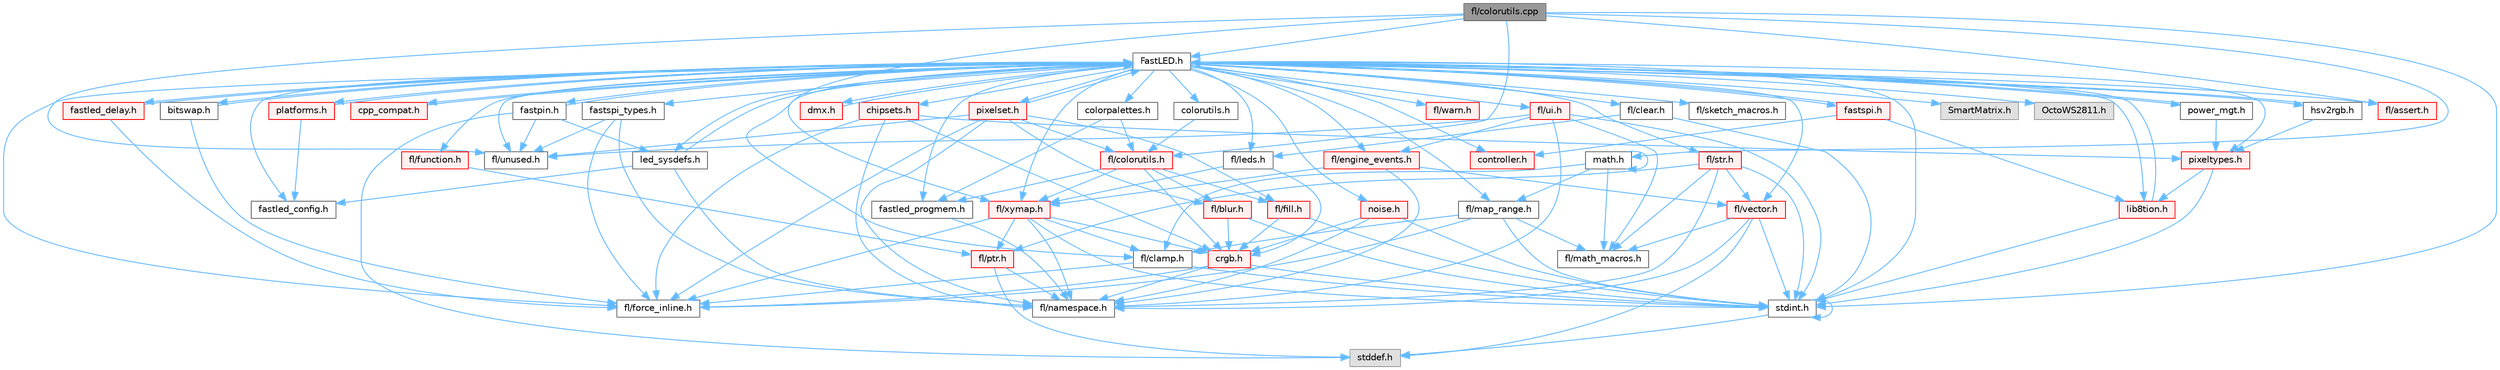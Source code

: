 digraph "fl/colorutils.cpp"
{
 // INTERACTIVE_SVG=YES
 // LATEX_PDF_SIZE
  bgcolor="transparent";
  edge [fontname=Helvetica,fontsize=10,labelfontname=Helvetica,labelfontsize=10];
  node [fontname=Helvetica,fontsize=10,shape=box,height=0.2,width=0.4];
  Node1 [id="Node000001",label="fl/colorutils.cpp",height=0.2,width=0.4,color="gray40", fillcolor="grey60", style="filled", fontcolor="black",tooltip="Misc utility functions for palettes, blending, and more."];
  Node1 -> Node2 [id="edge1_Node000001_Node000002",color="steelblue1",style="solid",tooltip=" "];
  Node2 [id="Node000002",label="math.h",height=0.2,width=0.4,color="grey40", fillcolor="white", style="filled",URL="$df/db1/math_8h.html",tooltip=" "];
  Node2 -> Node3 [id="edge2_Node000002_Node000003",color="steelblue1",style="solid",tooltip=" "];
  Node3 [id="Node000003",label="fl/clamp.h",height=0.2,width=0.4,color="grey40", fillcolor="white", style="filled",URL="$d6/dd3/clamp_8h.html",tooltip=" "];
  Node3 -> Node4 [id="edge3_Node000003_Node000004",color="steelblue1",style="solid",tooltip=" "];
  Node4 [id="Node000004",label="stdint.h",height=0.2,width=0.4,color="grey40", fillcolor="white", style="filled",URL="$df/dd8/stdint_8h.html",tooltip=" "];
  Node4 -> Node5 [id="edge4_Node000004_Node000005",color="steelblue1",style="solid",tooltip=" "];
  Node5 [id="Node000005",label="stddef.h",height=0.2,width=0.4,color="grey60", fillcolor="#E0E0E0", style="filled",tooltip=" "];
  Node4 -> Node4 [id="edge5_Node000004_Node000004",color="steelblue1",style="solid",tooltip=" "];
  Node3 -> Node6 [id="edge6_Node000003_Node000006",color="steelblue1",style="solid",tooltip=" "];
  Node6 [id="Node000006",label="fl/force_inline.h",height=0.2,width=0.4,color="grey40", fillcolor="white", style="filled",URL="$d4/d64/force__inline_8h.html",tooltip=" "];
  Node2 -> Node7 [id="edge7_Node000002_Node000007",color="steelblue1",style="solid",tooltip=" "];
  Node7 [id="Node000007",label="fl/map_range.h",height=0.2,width=0.4,color="grey40", fillcolor="white", style="filled",URL="$d1/d47/map__range_8h.html",tooltip=" "];
  Node7 -> Node4 [id="edge8_Node000007_Node000004",color="steelblue1",style="solid",tooltip=" "];
  Node7 -> Node3 [id="edge9_Node000007_Node000003",color="steelblue1",style="solid",tooltip=" "];
  Node7 -> Node6 [id="edge10_Node000007_Node000006",color="steelblue1",style="solid",tooltip=" "];
  Node7 -> Node8 [id="edge11_Node000007_Node000008",color="steelblue1",style="solid",tooltip=" "];
  Node8 [id="Node000008",label="fl/math_macros.h",height=0.2,width=0.4,color="grey40", fillcolor="white", style="filled",URL="$d8/db8/math__macros_8h.html",tooltip=" "];
  Node2 -> Node8 [id="edge12_Node000002_Node000008",color="steelblue1",style="solid",tooltip=" "];
  Node2 -> Node2 [id="edge13_Node000002_Node000002",color="steelblue1",style="solid",tooltip=" "];
  Node1 -> Node4 [id="edge14_Node000001_Node000004",color="steelblue1",style="solid",tooltip=" "];
  Node1 -> Node9 [id="edge15_Node000001_Node000009",color="steelblue1",style="solid",tooltip=" "];
  Node9 [id="Node000009",label="FastLED.h",height=0.2,width=0.4,color="grey40", fillcolor="white", style="filled",URL="$db/d97/_fast_l_e_d_8h.html",tooltip="central include file for FastLED, defines the CFastLED class/object"];
  Node9 -> Node4 [id="edge16_Node000009_Node000004",color="steelblue1",style="solid",tooltip=" "];
  Node9 -> Node10 [id="edge17_Node000009_Node000010",color="steelblue1",style="solid",tooltip=" "];
  Node10 [id="Node000010",label="SmartMatrix.h",height=0.2,width=0.4,color="grey60", fillcolor="#E0E0E0", style="filled",tooltip=" "];
  Node9 -> Node11 [id="edge18_Node000009_Node000011",color="steelblue1",style="solid",tooltip=" "];
  Node11 [id="Node000011",label="OctoWS2811.h",height=0.2,width=0.4,color="grey60", fillcolor="#E0E0E0", style="filled",tooltip=" "];
  Node9 -> Node6 [id="edge19_Node000009_Node000006",color="steelblue1",style="solid",tooltip=" "];
  Node9 -> Node12 [id="edge20_Node000009_Node000012",color="steelblue1",style="solid",tooltip=" "];
  Node12 [id="Node000012",label="cpp_compat.h",height=0.2,width=0.4,color="red", fillcolor="#FFF0F0", style="filled",URL="$d9/d13/cpp__compat_8h.html",tooltip="Compatibility functions based on C++ version."];
  Node12 -> Node9 [id="edge21_Node000012_Node000009",color="steelblue1",style="solid",tooltip=" "];
  Node9 -> Node14 [id="edge22_Node000009_Node000014",color="steelblue1",style="solid",tooltip=" "];
  Node14 [id="Node000014",label="fastled_config.h",height=0.2,width=0.4,color="grey40", fillcolor="white", style="filled",URL="$d5/d11/fastled__config_8h.html",tooltip="Contains definitions that can be used to configure FastLED at compile time."];
  Node9 -> Node15 [id="edge23_Node000009_Node000015",color="steelblue1",style="solid",tooltip=" "];
  Node15 [id="Node000015",label="led_sysdefs.h",height=0.2,width=0.4,color="grey40", fillcolor="white", style="filled",URL="$d9/d3e/led__sysdefs_8h.html",tooltip="Determines which platform system definitions to include."];
  Node15 -> Node9 [id="edge24_Node000015_Node000009",color="steelblue1",style="solid",tooltip=" "];
  Node15 -> Node14 [id="edge25_Node000015_Node000014",color="steelblue1",style="solid",tooltip=" "];
  Node15 -> Node16 [id="edge26_Node000015_Node000016",color="steelblue1",style="solid",tooltip=" "];
  Node16 [id="Node000016",label="fl/namespace.h",height=0.2,width=0.4,color="grey40", fillcolor="white", style="filled",URL="$df/d2a/namespace_8h.html",tooltip="Implements the FastLED namespace macros."];
  Node9 -> Node17 [id="edge27_Node000009_Node000017",color="steelblue1",style="solid",tooltip=" "];
  Node17 [id="Node000017",label="fastled_delay.h",height=0.2,width=0.4,color="red", fillcolor="#FFF0F0", style="filled",URL="$d0/da8/fastled__delay_8h.html",tooltip="Utility functions and classes for managing delay cycles."];
  Node17 -> Node9 [id="edge28_Node000017_Node000009",color="steelblue1",style="solid",tooltip=" "];
  Node17 -> Node6 [id="edge29_Node000017_Node000006",color="steelblue1",style="solid",tooltip=" "];
  Node9 -> Node19 [id="edge30_Node000009_Node000019",color="steelblue1",style="solid",tooltip=" "];
  Node19 [id="Node000019",label="bitswap.h",height=0.2,width=0.4,color="grey40", fillcolor="white", style="filled",URL="$de/ded/bitswap_8h.html",tooltip="Functions for doing a rotation of bits/bytes used by parallel output."];
  Node19 -> Node9 [id="edge31_Node000019_Node000009",color="steelblue1",style="solid",tooltip=" "];
  Node19 -> Node6 [id="edge32_Node000019_Node000006",color="steelblue1",style="solid",tooltip=" "];
  Node9 -> Node20 [id="edge33_Node000009_Node000020",color="steelblue1",style="solid",tooltip=" "];
  Node20 [id="Node000020",label="controller.h",height=0.2,width=0.4,color="red", fillcolor="#FFF0F0", style="filled",URL="$d2/dd9/controller_8h.html",tooltip="deprecated: base definitions used by led controllers for writing out led data"];
  Node9 -> Node70 [id="edge34_Node000009_Node000070",color="steelblue1",style="solid",tooltip=" "];
  Node70 [id="Node000070",label="fastpin.h",height=0.2,width=0.4,color="grey40", fillcolor="white", style="filled",URL="$db/d65/fastpin_8h.html",tooltip="Class base definitions for defining fast pin access."];
  Node70 -> Node9 [id="edge35_Node000070_Node000009",color="steelblue1",style="solid",tooltip=" "];
  Node70 -> Node15 [id="edge36_Node000070_Node000015",color="steelblue1",style="solid",tooltip=" "];
  Node70 -> Node5 [id="edge37_Node000070_Node000005",color="steelblue1",style="solid",tooltip=" "];
  Node70 -> Node37 [id="edge38_Node000070_Node000037",color="steelblue1",style="solid",tooltip=" "];
  Node37 [id="Node000037",label="fl/unused.h",height=0.2,width=0.4,color="grey40", fillcolor="white", style="filled",URL="$d8/d4b/unused_8h.html",tooltip=" "];
  Node9 -> Node71 [id="edge39_Node000009_Node000071",color="steelblue1",style="solid",tooltip=" "];
  Node71 [id="Node000071",label="fastspi_types.h",height=0.2,width=0.4,color="grey40", fillcolor="white", style="filled",URL="$d2/ddb/fastspi__types_8h.html",tooltip="Data types and constants used by SPI interfaces."];
  Node71 -> Node6 [id="edge40_Node000071_Node000006",color="steelblue1",style="solid",tooltip=" "];
  Node71 -> Node16 [id="edge41_Node000071_Node000016",color="steelblue1",style="solid",tooltip=" "];
  Node71 -> Node37 [id="edge42_Node000071_Node000037",color="steelblue1",style="solid",tooltip=" "];
  Node9 -> Node72 [id="edge43_Node000009_Node000072",color="steelblue1",style="solid",tooltip=" "];
  Node72 [id="Node000072",label="dmx.h",height=0.2,width=0.4,color="red", fillcolor="#FFF0F0", style="filled",URL="$d3/de1/dmx_8h.html",tooltip="Defines the DMX512-based LED controllers."];
  Node72 -> Node9 [id="edge44_Node000072_Node000009",color="steelblue1",style="solid",tooltip=" "];
  Node9 -> Node75 [id="edge45_Node000009_Node000075",color="steelblue1",style="solid",tooltip=" "];
  Node75 [id="Node000075",label="platforms.h",height=0.2,width=0.4,color="red", fillcolor="#FFF0F0", style="filled",URL="$da/dc9/platforms_8h.html",tooltip="Determines which platforms headers to include."];
  Node75 -> Node9 [id="edge46_Node000075_Node000009",color="steelblue1",style="solid",tooltip=" "];
  Node75 -> Node14 [id="edge47_Node000075_Node000014",color="steelblue1",style="solid",tooltip=" "];
  Node9 -> Node77 [id="edge48_Node000009_Node000077",color="steelblue1",style="solid",tooltip=" "];
  Node77 [id="Node000077",label="fastled_progmem.h",height=0.2,width=0.4,color="grey40", fillcolor="white", style="filled",URL="$df/dab/fastled__progmem_8h.html",tooltip="Wrapper definitions to allow seamless use of PROGMEM in environments that have it."];
  Node77 -> Node16 [id="edge49_Node000077_Node000016",color="steelblue1",style="solid",tooltip=" "];
  Node9 -> Node23 [id="edge50_Node000009_Node000023",color="steelblue1",style="solid",tooltip=" "];
  Node23 [id="Node000023",label="lib8tion.h",height=0.2,width=0.4,color="red", fillcolor="#FFF0F0", style="filled",URL="$df/da5/lib8tion_8h.html",tooltip="Fast, efficient 8-bit math functions specifically designed for high-performance LED programming."];
  Node23 -> Node9 [id="edge51_Node000023_Node000009",color="steelblue1",style="solid",tooltip=" "];
  Node23 -> Node4 [id="edge52_Node000023_Node000004",color="steelblue1",style="solid",tooltip=" "];
  Node9 -> Node22 [id="edge53_Node000009_Node000022",color="steelblue1",style="solid",tooltip=" "];
  Node22 [id="Node000022",label="pixeltypes.h",height=0.2,width=0.4,color="red", fillcolor="#FFF0F0", style="filled",URL="$d2/dba/pixeltypes_8h.html",tooltip="Includes defintions for RGB and HSV pixels."];
  Node22 -> Node4 [id="edge54_Node000022_Node000004",color="steelblue1",style="solid",tooltip=" "];
  Node22 -> Node23 [id="edge55_Node000022_Node000023",color="steelblue1",style="solid",tooltip=" "];
  Node9 -> Node78 [id="edge56_Node000009_Node000078",color="steelblue1",style="solid",tooltip=" "];
  Node78 [id="Node000078",label="hsv2rgb.h",height=0.2,width=0.4,color="grey40", fillcolor="white", style="filled",URL="$de/d9a/hsv2rgb_8h.html",tooltip="Functions to convert from the HSV colorspace to the RGB colorspace."];
  Node78 -> Node9 [id="edge57_Node000078_Node000009",color="steelblue1",style="solid",tooltip=" "];
  Node78 -> Node22 [id="edge58_Node000078_Node000022",color="steelblue1",style="solid",tooltip=" "];
  Node9 -> Node79 [id="edge59_Node000009_Node000079",color="steelblue1",style="solid",tooltip=" "];
  Node79 [id="Node000079",label="colorutils.h",height=0.2,width=0.4,color="grey40", fillcolor="white", style="filled",URL="$d1/dfb/colorutils_8h.html",tooltip=" "];
  Node79 -> Node80 [id="edge60_Node000079_Node000080",color="steelblue1",style="solid",tooltip=" "];
  Node80 [id="Node000080",label="fl/colorutils.h",height=0.2,width=0.4,color="red", fillcolor="#FFF0F0", style="filled",URL="$d7/df9/fl_2colorutils_8h.html",tooltip="Utility functions for color fill, palettes, blending, and more."];
  Node80 -> Node45 [id="edge61_Node000080_Node000045",color="steelblue1",style="solid",tooltip=" "];
  Node45 [id="Node000045",label="crgb.h",height=0.2,width=0.4,color="red", fillcolor="#FFF0F0", style="filled",URL="$db/dd1/crgb_8h.html",tooltip="Defines the red, green, and blue (RGB) pixel struct."];
  Node45 -> Node4 [id="edge62_Node000045_Node000004",color="steelblue1",style="solid",tooltip=" "];
  Node45 -> Node16 [id="edge63_Node000045_Node000016",color="steelblue1",style="solid",tooltip=" "];
  Node45 -> Node6 [id="edge64_Node000045_Node000006",color="steelblue1",style="solid",tooltip=" "];
  Node80 -> Node77 [id="edge65_Node000080_Node000077",color="steelblue1",style="solid",tooltip=" "];
  Node80 -> Node81 [id="edge66_Node000080_Node000081",color="steelblue1",style="solid",tooltip=" "];
  Node81 [id="Node000081",label="fl/blur.h",height=0.2,width=0.4,color="red", fillcolor="#FFF0F0", style="filled",URL="$d4/df5/blur_8h.html",tooltip=" "];
  Node81 -> Node4 [id="edge67_Node000081_Node000004",color="steelblue1",style="solid",tooltip=" "];
  Node81 -> Node45 [id="edge68_Node000081_Node000045",color="steelblue1",style="solid",tooltip=" "];
  Node80 -> Node83 [id="edge69_Node000080_Node000083",color="steelblue1",style="solid",tooltip=" "];
  Node83 [id="Node000083",label="fl/fill.h",height=0.2,width=0.4,color="red", fillcolor="#FFF0F0", style="filled",URL="$d2/d78/fill_8h.html",tooltip=" "];
  Node83 -> Node45 [id="edge70_Node000083_Node000045",color="steelblue1",style="solid",tooltip=" "];
  Node83 -> Node4 [id="edge71_Node000083_Node000004",color="steelblue1",style="solid",tooltip=" "];
  Node80 -> Node67 [id="edge72_Node000080_Node000067",color="steelblue1",style="solid",tooltip=" "];
  Node67 [id="Node000067",label="fl/xymap.h",height=0.2,width=0.4,color="red", fillcolor="#FFF0F0", style="filled",URL="$da/d61/xymap_8h.html",tooltip=" "];
  Node67 -> Node4 [id="edge73_Node000067_Node000004",color="steelblue1",style="solid",tooltip=" "];
  Node67 -> Node45 [id="edge74_Node000067_Node000045",color="steelblue1",style="solid",tooltip=" "];
  Node67 -> Node3 [id="edge75_Node000067_Node000003",color="steelblue1",style="solid",tooltip=" "];
  Node67 -> Node6 [id="edge76_Node000067_Node000006",color="steelblue1",style="solid",tooltip=" "];
  Node67 -> Node16 [id="edge77_Node000067_Node000016",color="steelblue1",style="solid",tooltip=" "];
  Node67 -> Node31 [id="edge78_Node000067_Node000031",color="steelblue1",style="solid",tooltip=" "];
  Node31 [id="Node000031",label="fl/ptr.h",height=0.2,width=0.4,color="red", fillcolor="#FFF0F0", style="filled",URL="$dd/d98/ptr_8h.html",tooltip=" "];
  Node31 -> Node5 [id="edge79_Node000031_Node000005",color="steelblue1",style="solid",tooltip=" "];
  Node31 -> Node16 [id="edge80_Node000031_Node000016",color="steelblue1",style="solid",tooltip=" "];
  Node9 -> Node84 [id="edge81_Node000009_Node000084",color="steelblue1",style="solid",tooltip=" "];
  Node84 [id="Node000084",label="pixelset.h",height=0.2,width=0.4,color="red", fillcolor="#FFF0F0", style="filled",URL="$d4/d46/pixelset_8h.html",tooltip="Declares classes for managing logical groups of LEDs."];
  Node84 -> Node6 [id="edge82_Node000084_Node000006",color="steelblue1",style="solid",tooltip=" "];
  Node84 -> Node16 [id="edge83_Node000084_Node000016",color="steelblue1",style="solid",tooltip=" "];
  Node84 -> Node37 [id="edge84_Node000084_Node000037",color="steelblue1",style="solid",tooltip=" "];
  Node84 -> Node80 [id="edge85_Node000084_Node000080",color="steelblue1",style="solid",tooltip=" "];
  Node84 -> Node83 [id="edge86_Node000084_Node000083",color="steelblue1",style="solid",tooltip=" "];
  Node84 -> Node81 [id="edge87_Node000084_Node000081",color="steelblue1",style="solid",tooltip=" "];
  Node84 -> Node9 [id="edge88_Node000084_Node000009",color="steelblue1",style="solid",tooltip=" "];
  Node9 -> Node85 [id="edge89_Node000009_Node000085",color="steelblue1",style="solid",tooltip=" "];
  Node85 [id="Node000085",label="colorpalettes.h",height=0.2,width=0.4,color="grey40", fillcolor="white", style="filled",URL="$dc/dcc/colorpalettes_8h.html",tooltip="Declarations for the predefined color palettes supplied by FastLED."];
  Node85 -> Node80 [id="edge90_Node000085_Node000080",color="steelblue1",style="solid",tooltip=" "];
  Node85 -> Node77 [id="edge91_Node000085_Node000077",color="steelblue1",style="solid",tooltip=" "];
  Node9 -> Node86 [id="edge92_Node000009_Node000086",color="steelblue1",style="solid",tooltip=" "];
  Node86 [id="Node000086",label="noise.h",height=0.2,width=0.4,color="red", fillcolor="#FFF0F0", style="filled",URL="$d1/d31/noise_8h.html",tooltip="Functions to generate and fill arrays with noise."];
  Node86 -> Node4 [id="edge93_Node000086_Node000004",color="steelblue1",style="solid",tooltip=" "];
  Node86 -> Node45 [id="edge94_Node000086_Node000045",color="steelblue1",style="solid",tooltip=" "];
  Node86 -> Node16 [id="edge95_Node000086_Node000016",color="steelblue1",style="solid",tooltip=" "];
  Node9 -> Node87 [id="edge96_Node000009_Node000087",color="steelblue1",style="solid",tooltip=" "];
  Node87 [id="Node000087",label="power_mgt.h",height=0.2,width=0.4,color="grey40", fillcolor="white", style="filled",URL="$dc/d5b/power__mgt_8h.html",tooltip="Functions to limit the power used by FastLED."];
  Node87 -> Node9 [id="edge97_Node000087_Node000009",color="steelblue1",style="solid",tooltip=" "];
  Node87 -> Node22 [id="edge98_Node000087_Node000022",color="steelblue1",style="solid",tooltip=" "];
  Node9 -> Node88 [id="edge99_Node000009_Node000088",color="steelblue1",style="solid",tooltip=" "];
  Node88 [id="Node000088",label="fastspi.h",height=0.2,width=0.4,color="red", fillcolor="#FFF0F0", style="filled",URL="$d6/ddc/fastspi_8h.html",tooltip="Serial peripheral interface (SPI) definitions per platform."];
  Node88 -> Node9 [id="edge100_Node000088_Node000009",color="steelblue1",style="solid",tooltip=" "];
  Node88 -> Node20 [id="edge101_Node000088_Node000020",color="steelblue1",style="solid",tooltip=" "];
  Node88 -> Node23 [id="edge102_Node000088_Node000023",color="steelblue1",style="solid",tooltip=" "];
  Node9 -> Node90 [id="edge103_Node000009_Node000090",color="steelblue1",style="solid",tooltip=" "];
  Node90 [id="Node000090",label="chipsets.h",height=0.2,width=0.4,color="red", fillcolor="#FFF0F0", style="filled",URL="$db/d66/chipsets_8h.html",tooltip="Contains the bulk of the definitions for the various LED chipsets supported."];
  Node90 -> Node22 [id="edge104_Node000090_Node000022",color="steelblue1",style="solid",tooltip=" "];
  Node90 -> Node6 [id="edge105_Node000090_Node000006",color="steelblue1",style="solid",tooltip=" "];
  Node90 -> Node45 [id="edge106_Node000090_Node000045",color="steelblue1",style="solid",tooltip=" "];
  Node90 -> Node16 [id="edge107_Node000090_Node000016",color="steelblue1",style="solid",tooltip=" "];
  Node9 -> Node59 [id="edge108_Node000009_Node000059",color="steelblue1",style="solid",tooltip=" "];
  Node59 [id="Node000059",label="fl/engine_events.h",height=0.2,width=0.4,color="red", fillcolor="#FFF0F0", style="filled",URL="$db/dc0/engine__events_8h.html",tooltip=" "];
  Node59 -> Node16 [id="edge109_Node000059_Node000016",color="steelblue1",style="solid",tooltip=" "];
  Node59 -> Node40 [id="edge110_Node000059_Node000040",color="steelblue1",style="solid",tooltip=" "];
  Node40 [id="Node000040",label="fl/vector.h",height=0.2,width=0.4,color="red", fillcolor="#FFF0F0", style="filled",URL="$d6/d68/vector_8h.html",tooltip=" "];
  Node40 -> Node5 [id="edge111_Node000040_Node000005",color="steelblue1",style="solid",tooltip=" "];
  Node40 -> Node4 [id="edge112_Node000040_Node000004",color="steelblue1",style="solid",tooltip=" "];
  Node40 -> Node8 [id="edge113_Node000040_Node000008",color="steelblue1",style="solid",tooltip=" "];
  Node40 -> Node16 [id="edge114_Node000040_Node000016",color="steelblue1",style="solid",tooltip=" "];
  Node59 -> Node67 [id="edge115_Node000059_Node000067",color="steelblue1",style="solid",tooltip=" "];
  Node9 -> Node91 [id="edge116_Node000009_Node000091",color="steelblue1",style="solid",tooltip=" "];
  Node91 [id="Node000091",label="fl/leds.h",height=0.2,width=0.4,color="grey40", fillcolor="white", style="filled",URL="$da/d78/leds_8h.html",tooltip=" "];
  Node91 -> Node45 [id="edge117_Node000091_Node000045",color="steelblue1",style="solid",tooltip=" "];
  Node91 -> Node67 [id="edge118_Node000091_Node000067",color="steelblue1",style="solid",tooltip=" "];
  Node9 -> Node29 [id="edge119_Node000009_Node000029",color="steelblue1",style="solid",tooltip=" "];
  Node29 [id="Node000029",label="fl/str.h",height=0.2,width=0.4,color="red", fillcolor="#FFF0F0", style="filled",URL="$d1/d93/str_8h.html",tooltip=" "];
  Node29 -> Node4 [id="edge120_Node000029_Node000004",color="steelblue1",style="solid",tooltip=" "];
  Node29 -> Node8 [id="edge121_Node000029_Node000008",color="steelblue1",style="solid",tooltip=" "];
  Node29 -> Node16 [id="edge122_Node000029_Node000016",color="steelblue1",style="solid",tooltip=" "];
  Node29 -> Node31 [id="edge123_Node000029_Node000031",color="steelblue1",style="solid",tooltip=" "];
  Node29 -> Node40 [id="edge124_Node000029_Node000040",color="steelblue1",style="solid",tooltip=" "];
  Node9 -> Node67 [id="edge125_Node000009_Node000067",color="steelblue1",style="solid",tooltip=" "];
  Node9 -> Node3 [id="edge126_Node000009_Node000003",color="steelblue1",style="solid",tooltip=" "];
  Node9 -> Node7 [id="edge127_Node000009_Node000007",color="steelblue1",style="solid",tooltip=" "];
  Node9 -> Node92 [id="edge128_Node000009_Node000092",color="steelblue1",style="solid",tooltip=" "];
  Node92 [id="Node000092",label="fl/warn.h",height=0.2,width=0.4,color="red", fillcolor="#FFF0F0", style="filled",URL="$de/d77/warn_8h.html",tooltip=" "];
  Node9 -> Node63 [id="edge129_Node000009_Node000063",color="steelblue1",style="solid",tooltip=" "];
  Node63 [id="Node000063",label="fl/assert.h",height=0.2,width=0.4,color="red", fillcolor="#FFF0F0", style="filled",URL="$dc/da7/assert_8h.html",tooltip=" "];
  Node9 -> Node37 [id="edge130_Node000009_Node000037",color="steelblue1",style="solid",tooltip=" "];
  Node9 -> Node40 [id="edge131_Node000009_Node000040",color="steelblue1",style="solid",tooltip=" "];
  Node9 -> Node95 [id="edge132_Node000009_Node000095",color="steelblue1",style="solid",tooltip=" "];
  Node95 [id="Node000095",label="fl/function.h",height=0.2,width=0.4,color="red", fillcolor="#FFF0F0", style="filled",URL="$dd/d67/function_8h.html",tooltip=" "];
  Node95 -> Node31 [id="edge133_Node000095_Node000031",color="steelblue1",style="solid",tooltip=" "];
  Node9 -> Node96 [id="edge134_Node000009_Node000096",color="steelblue1",style="solid",tooltip=" "];
  Node96 [id="Node000096",label="fl/clear.h",height=0.2,width=0.4,color="grey40", fillcolor="white", style="filled",URL="$df/db0/clear_8h.html",tooltip=" "];
  Node96 -> Node91 [id="edge135_Node000096_Node000091",color="steelblue1",style="solid",tooltip=" "];
  Node96 -> Node4 [id="edge136_Node000096_Node000004",color="steelblue1",style="solid",tooltip=" "];
  Node9 -> Node97 [id="edge137_Node000009_Node000097",color="steelblue1",style="solid",tooltip=" "];
  Node97 [id="Node000097",label="fl/ui.h",height=0.2,width=0.4,color="red", fillcolor="#FFF0F0", style="filled",URL="$d9/d3b/ui_8h.html",tooltip=" "];
  Node97 -> Node4 [id="edge138_Node000097_Node000004",color="steelblue1",style="solid",tooltip=" "];
  Node97 -> Node59 [id="edge139_Node000097_Node000059",color="steelblue1",style="solid",tooltip=" "];
  Node97 -> Node8 [id="edge140_Node000097_Node000008",color="steelblue1",style="solid",tooltip=" "];
  Node97 -> Node16 [id="edge141_Node000097_Node000016",color="steelblue1",style="solid",tooltip=" "];
  Node97 -> Node37 [id="edge142_Node000097_Node000037",color="steelblue1",style="solid",tooltip=" "];
  Node9 -> Node106 [id="edge143_Node000009_Node000106",color="steelblue1",style="solid",tooltip=" "];
  Node106 [id="Node000106",label="fl/sketch_macros.h",height=0.2,width=0.4,color="grey40", fillcolor="white", style="filled",URL="$d1/dbc/sketch__macros_8h.html",tooltip=" "];
  Node1 -> Node63 [id="edge144_Node000001_Node000063",color="steelblue1",style="solid",tooltip=" "];
  Node1 -> Node80 [id="edge145_Node000001_Node000080",color="steelblue1",style="solid",tooltip=" "];
  Node1 -> Node37 [id="edge146_Node000001_Node000037",color="steelblue1",style="solid",tooltip=" "];
  Node1 -> Node67 [id="edge147_Node000001_Node000067",color="steelblue1",style="solid",tooltip=" "];
}
